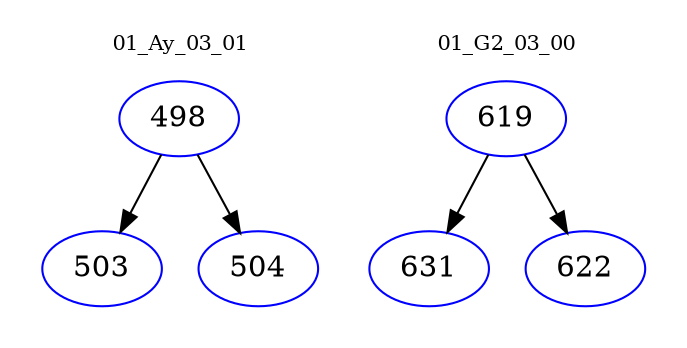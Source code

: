 digraph{
subgraph cluster_0 {
color = white
label = "01_Ay_03_01";
fontsize=10;
T0_498 [label="498", color="blue"]
T0_498 -> T0_503 [color="black"]
T0_503 [label="503", color="blue"]
T0_498 -> T0_504 [color="black"]
T0_504 [label="504", color="blue"]
}
subgraph cluster_1 {
color = white
label = "01_G2_03_00";
fontsize=10;
T1_619 [label="619", color="blue"]
T1_619 -> T1_631 [color="black"]
T1_631 [label="631", color="blue"]
T1_619 -> T1_622 [color="black"]
T1_622 [label="622", color="blue"]
}
}
